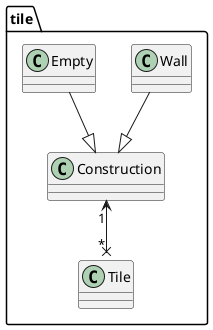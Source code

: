 @startuml

package tile{

    class Tile{

    }

    class Wall{

    }


    class Empty{

    }

    class Construction{

    }

}

Tile "*" x-up-> "1" Construction
Wall --|> Construction
Empty --|> Construction


@enduml